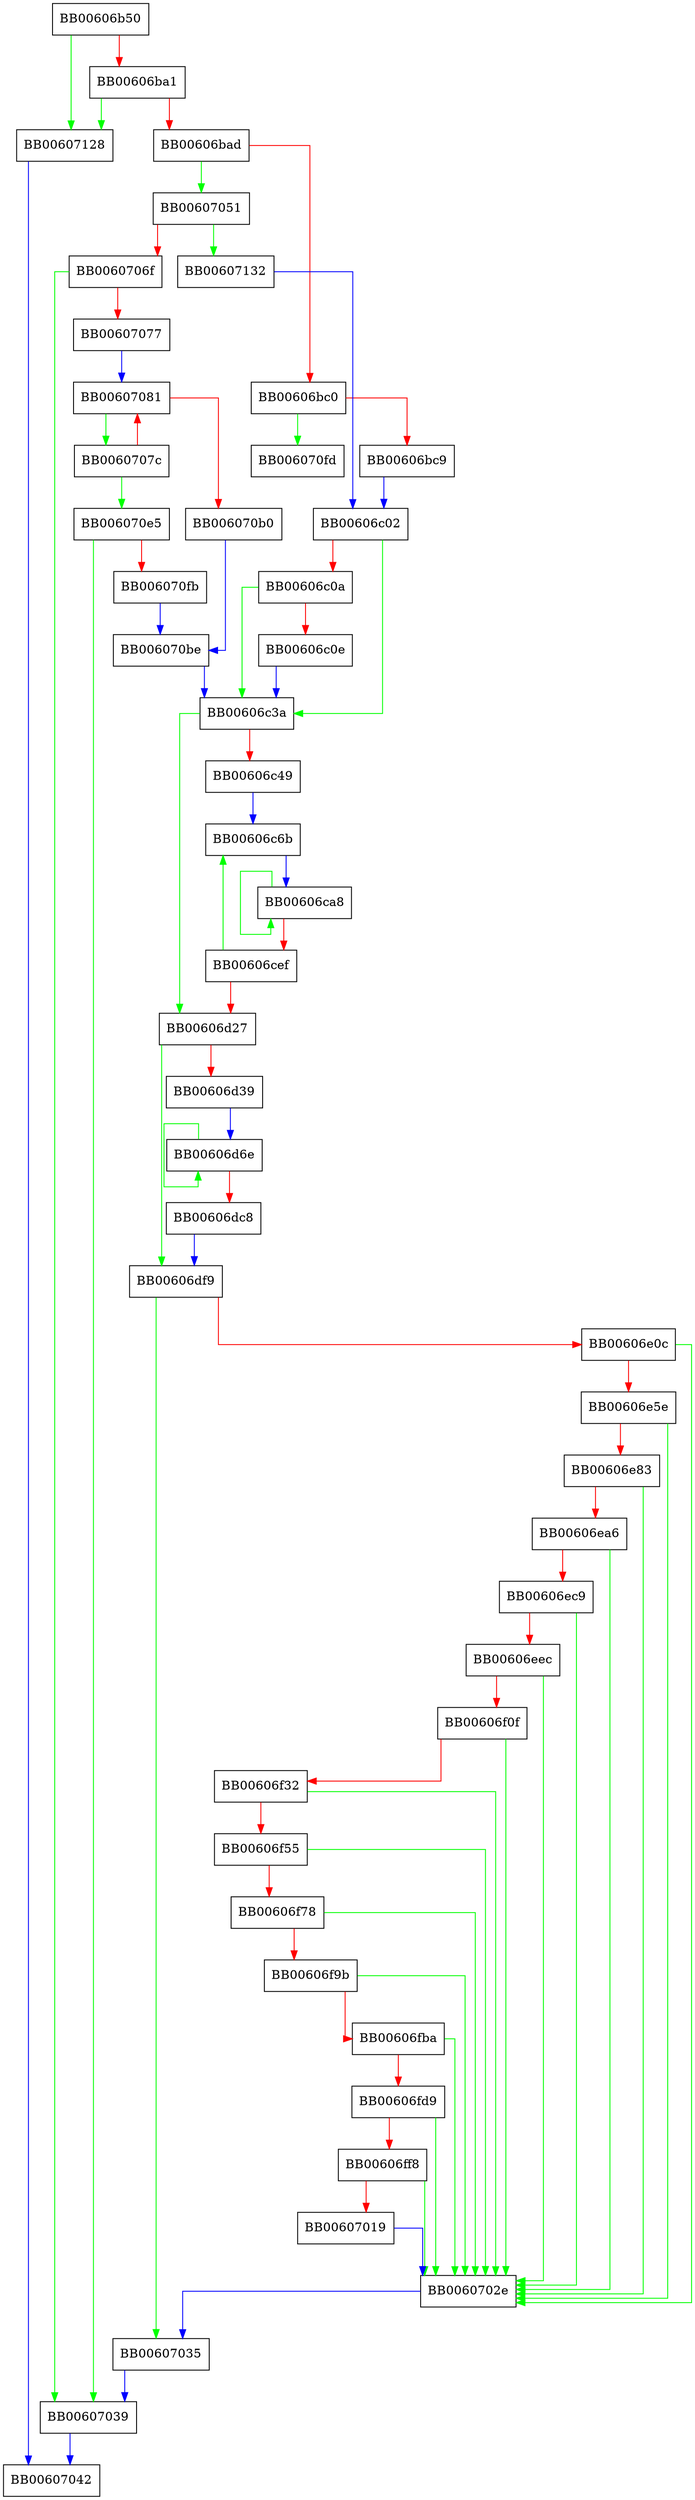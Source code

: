digraph CRYPTO_gcm128_decrypt {
  node [shape="box"];
  graph [splines=ortho];
  BB00606b50 -> BB00607128 [color="green"];
  BB00606b50 -> BB00606ba1 [color="red"];
  BB00606ba1 -> BB00607128 [color="green"];
  BB00606ba1 -> BB00606bad [color="red"];
  BB00606bad -> BB00607051 [color="green"];
  BB00606bad -> BB00606bc0 [color="red"];
  BB00606bc0 -> BB006070fd [color="green"];
  BB00606bc0 -> BB00606bc9 [color="red"];
  BB00606bc9 -> BB00606c02 [color="blue"];
  BB00606c02 -> BB00606c3a [color="green"];
  BB00606c02 -> BB00606c0a [color="red"];
  BB00606c0a -> BB00606c3a [color="green"];
  BB00606c0a -> BB00606c0e [color="red"];
  BB00606c0e -> BB00606c3a [color="blue"];
  BB00606c3a -> BB00606d27 [color="green"];
  BB00606c3a -> BB00606c49 [color="red"];
  BB00606c49 -> BB00606c6b [color="blue"];
  BB00606c6b -> BB00606ca8 [color="blue"];
  BB00606ca8 -> BB00606ca8 [color="green"];
  BB00606ca8 -> BB00606cef [color="red"];
  BB00606cef -> BB00606c6b [color="green"];
  BB00606cef -> BB00606d27 [color="red"];
  BB00606d27 -> BB00606df9 [color="green"];
  BB00606d27 -> BB00606d39 [color="red"];
  BB00606d39 -> BB00606d6e [color="blue"];
  BB00606d6e -> BB00606d6e [color="green"];
  BB00606d6e -> BB00606dc8 [color="red"];
  BB00606dc8 -> BB00606df9 [color="blue"];
  BB00606df9 -> BB00607035 [color="green"];
  BB00606df9 -> BB00606e0c [color="red"];
  BB00606e0c -> BB0060702e [color="green"];
  BB00606e0c -> BB00606e5e [color="red"];
  BB00606e5e -> BB0060702e [color="green"];
  BB00606e5e -> BB00606e83 [color="red"];
  BB00606e83 -> BB0060702e [color="green"];
  BB00606e83 -> BB00606ea6 [color="red"];
  BB00606ea6 -> BB0060702e [color="green"];
  BB00606ea6 -> BB00606ec9 [color="red"];
  BB00606ec9 -> BB0060702e [color="green"];
  BB00606ec9 -> BB00606eec [color="red"];
  BB00606eec -> BB0060702e [color="green"];
  BB00606eec -> BB00606f0f [color="red"];
  BB00606f0f -> BB0060702e [color="green"];
  BB00606f0f -> BB00606f32 [color="red"];
  BB00606f32 -> BB0060702e [color="green"];
  BB00606f32 -> BB00606f55 [color="red"];
  BB00606f55 -> BB0060702e [color="green"];
  BB00606f55 -> BB00606f78 [color="red"];
  BB00606f78 -> BB0060702e [color="green"];
  BB00606f78 -> BB00606f9b [color="red"];
  BB00606f9b -> BB0060702e [color="green"];
  BB00606f9b -> BB00606fba [color="red"];
  BB00606fba -> BB0060702e [color="green"];
  BB00606fba -> BB00606fd9 [color="red"];
  BB00606fd9 -> BB0060702e [color="green"];
  BB00606fd9 -> BB00606ff8 [color="red"];
  BB00606ff8 -> BB0060702e [color="green"];
  BB00606ff8 -> BB00607019 [color="red"];
  BB00607019 -> BB0060702e [color="blue"];
  BB0060702e -> BB00607035 [color="blue"];
  BB00607035 -> BB00607039 [color="blue"];
  BB00607039 -> BB00607042 [color="blue"];
  BB00607051 -> BB00607132 [color="green"];
  BB00607051 -> BB0060706f [color="red"];
  BB0060706f -> BB00607039 [color="green"];
  BB0060706f -> BB00607077 [color="red"];
  BB00607077 -> BB00607081 [color="blue"];
  BB0060707c -> BB006070e5 [color="green"];
  BB0060707c -> BB00607081 [color="red"];
  BB00607081 -> BB0060707c [color="green"];
  BB00607081 -> BB006070b0 [color="red"];
  BB006070b0 -> BB006070be [color="blue"];
  BB006070be -> BB00606c3a [color="blue"];
  BB006070e5 -> BB00607039 [color="green"];
  BB006070e5 -> BB006070fb [color="red"];
  BB006070fb -> BB006070be [color="blue"];
  BB00607128 -> BB00607042 [color="blue"];
  BB00607132 -> BB00606c02 [color="blue"];
}